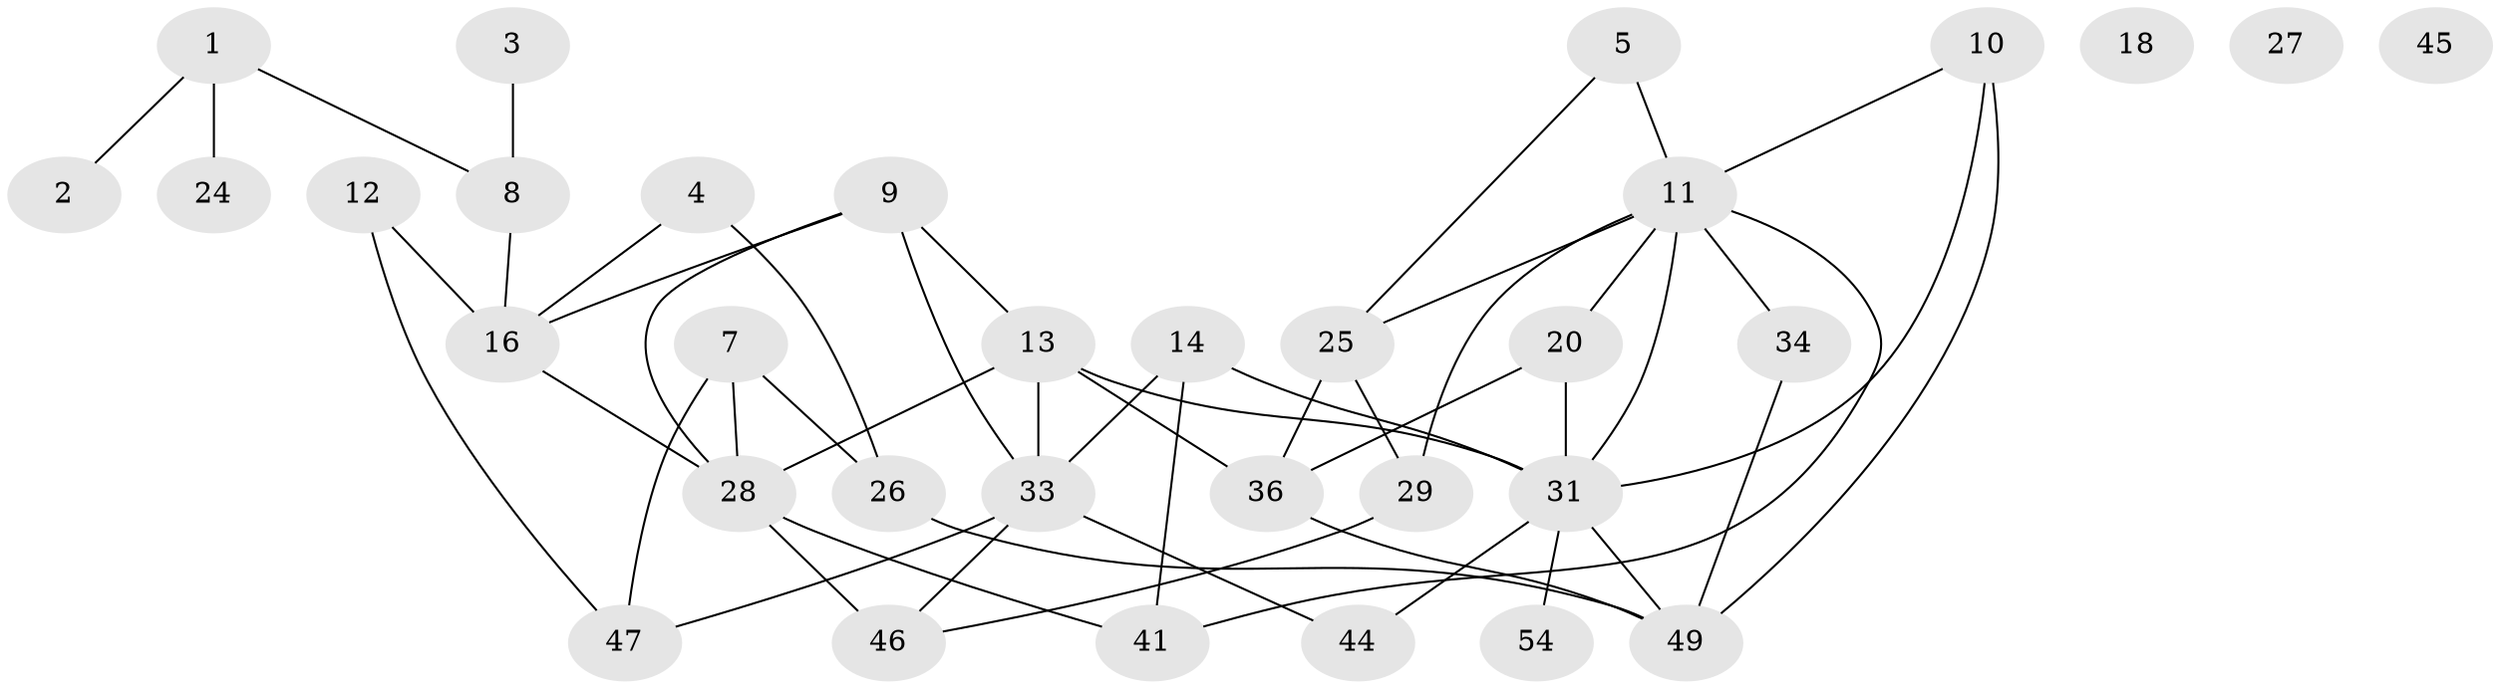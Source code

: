 // Generated by graph-tools (version 1.1) at 2025/23/03/03/25 07:23:28]
// undirected, 33 vertices, 51 edges
graph export_dot {
graph [start="1"]
  node [color=gray90,style=filled];
  1 [super="+48"];
  2;
  3;
  4 [super="+21"];
  5 [super="+6"];
  7 [super="+30"];
  8 [super="+35"];
  9 [super="+39"];
  10;
  11 [super="+19"];
  12 [super="+53"];
  13 [super="+15"];
  14 [super="+17"];
  16 [super="+22"];
  18;
  20 [super="+23"];
  24;
  25 [super="+32"];
  26 [super="+51"];
  27;
  28 [super="+37"];
  29 [super="+50"];
  31 [super="+38"];
  33 [super="+43"];
  34 [super="+42"];
  36 [super="+40"];
  41;
  44;
  45;
  46;
  47;
  49 [super="+52"];
  54;
  1 -- 2;
  1 -- 24;
  1 -- 8;
  3 -- 8;
  4 -- 16;
  4 -- 26;
  5 -- 25;
  5 -- 11;
  7 -- 47;
  7 -- 26;
  7 -- 28;
  8 -- 16 [weight=2];
  9 -- 16;
  9 -- 33;
  9 -- 28;
  9 -- 13;
  10 -- 11;
  10 -- 49;
  10 -- 31;
  11 -- 20;
  11 -- 29;
  11 -- 34 [weight=2];
  11 -- 25;
  11 -- 41;
  11 -- 31;
  12 -- 16;
  12 -- 47;
  13 -- 33;
  13 -- 36;
  13 -- 28;
  13 -- 31;
  14 -- 31 [weight=2];
  14 -- 41;
  14 -- 33;
  16 -- 28;
  20 -- 31;
  20 -- 36;
  25 -- 29;
  25 -- 36;
  26 -- 49;
  28 -- 41;
  28 -- 46 [weight=2];
  29 -- 46;
  31 -- 54;
  31 -- 49;
  31 -- 44;
  33 -- 44;
  33 -- 47;
  33 -- 46;
  34 -- 49;
  36 -- 49;
}
